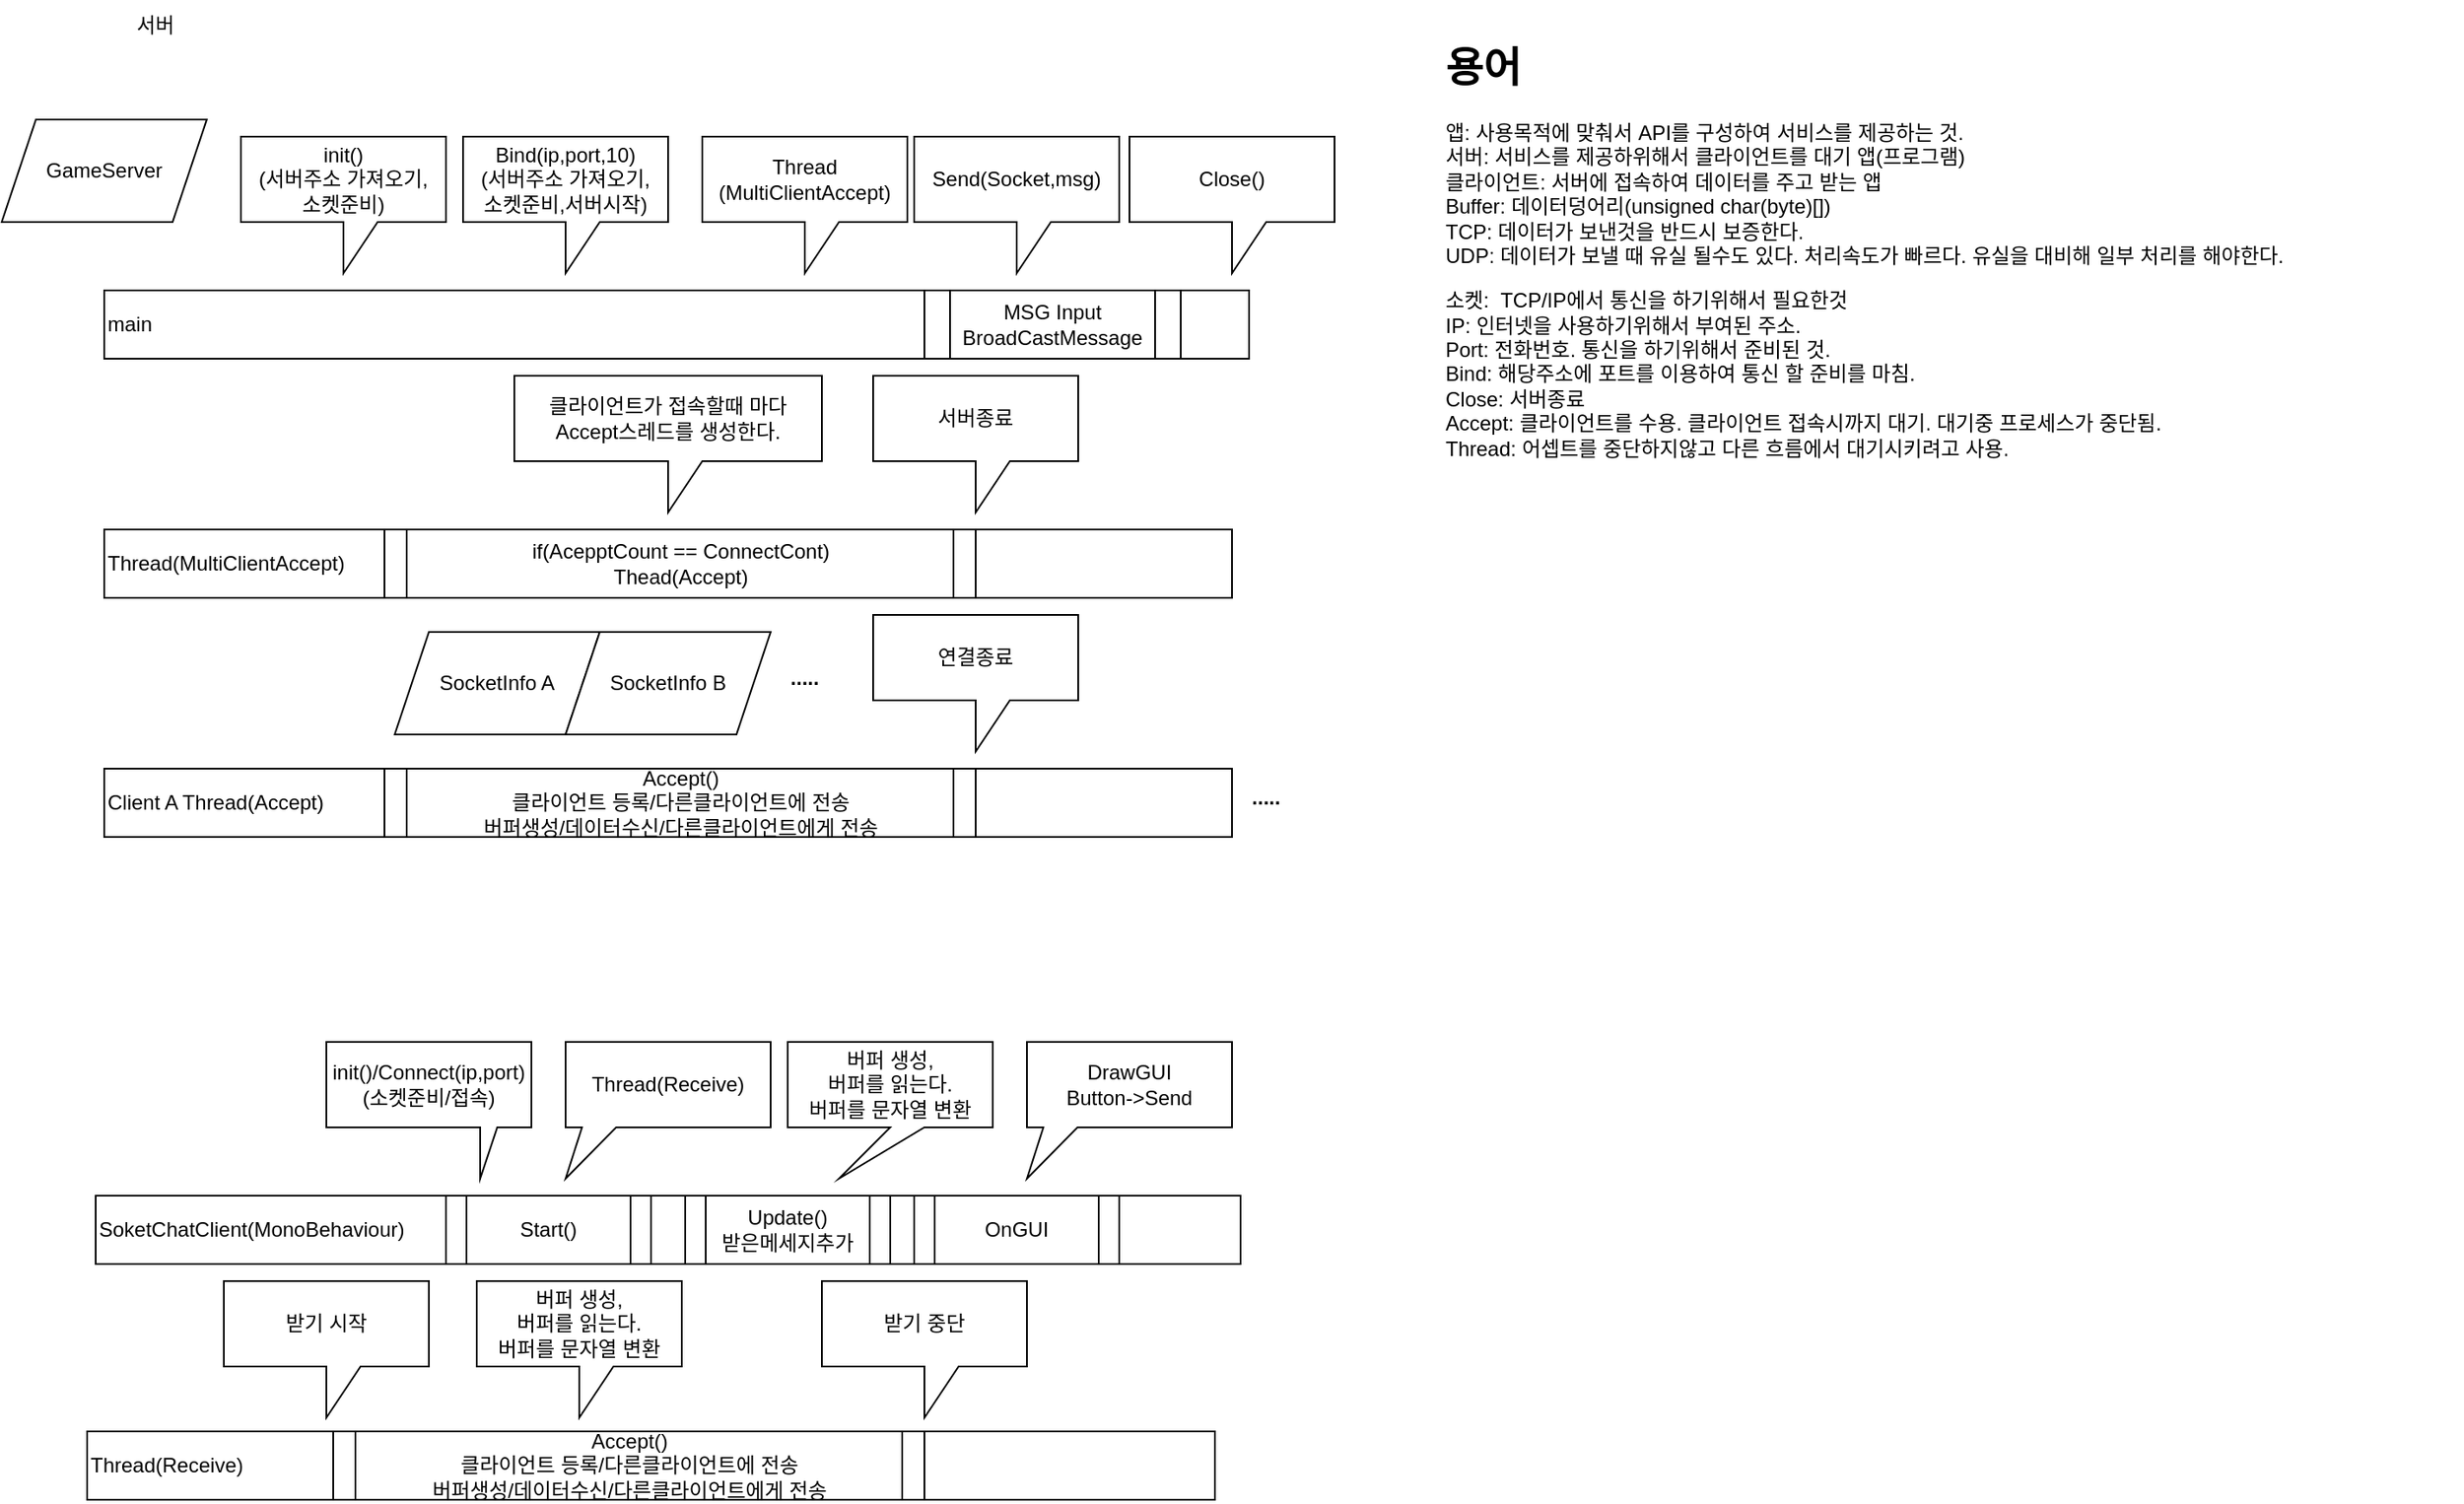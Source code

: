 <mxfile version="15.4.0" type="device"><diagram id="JsTRmYVsoqwD7YUV9fIb" name="Page-1"><mxGraphModel dx="1662" dy="862" grid="1" gridSize="10" guides="1" tooltips="1" connect="1" arrows="1" fold="1" page="1" pageScale="1" pageWidth="827" pageHeight="1169" background="#ffffff" math="0" shadow="0"><root><mxCell id="0"/><mxCell id="1" parent="0"/><mxCell id="A3QNGeQAsIVfZcVgWZHT-2" value="main" style="rounded=0;whiteSpace=wrap;html=1;align=left;" parent="1" vertex="1"><mxGeometry x="130" y="280" width="670" height="40" as="geometry"/></mxCell><mxCell id="Fpe4ZcYZ4wwXrya81vF_-1" value="GameServer" style="shape=parallelogram;perimeter=parallelogramPerimeter;whiteSpace=wrap;html=1;fixedSize=1;" parent="1" vertex="1"><mxGeometry x="70" y="180" width="120" height="60" as="geometry"/></mxCell><mxCell id="Fpe4ZcYZ4wwXrya81vF_-2" value="init()&lt;br&gt;(서버주소 가져오기,&lt;br&gt;소켓준비)" style="shape=callout;whiteSpace=wrap;html=1;perimeter=calloutPerimeter;" parent="1" vertex="1"><mxGeometry x="210" y="190" width="120" height="80" as="geometry"/></mxCell><mxCell id="Fpe4ZcYZ4wwXrya81vF_-3" value="Bind(ip,port,10)&lt;br&gt;(서버주소 가져오기,&lt;br&gt;소켓준비,서버시작)" style="shape=callout;whiteSpace=wrap;html=1;perimeter=calloutPerimeter;" parent="1" vertex="1"><mxGeometry x="340" y="190" width="120" height="80" as="geometry"/></mxCell><mxCell id="Fpe4ZcYZ4wwXrya81vF_-4" value="Thread(MultiClientAccept)" style="rounded=0;whiteSpace=wrap;html=1;align=left;" parent="1" vertex="1"><mxGeometry x="130" y="420" width="660" height="40" as="geometry"/></mxCell><mxCell id="Fpe4ZcYZ4wwXrya81vF_-5" value="&lt;div style=&quot;text-align: left&quot;&gt;&lt;span&gt;Close()&lt;/span&gt;&lt;/div&gt;" style="shape=callout;whiteSpace=wrap;html=1;perimeter=calloutPerimeter;" parent="1" vertex="1"><mxGeometry x="730" y="190" width="120" height="80" as="geometry"/></mxCell><mxCell id="Fpe4ZcYZ4wwXrya81vF_-7" value="MSG Input&lt;br&gt;BroadCastMessage" style="shape=process;whiteSpace=wrap;html=1;backgroundOutline=1;" parent="1" vertex="1"><mxGeometry x="610" y="280" width="150" height="40" as="geometry"/></mxCell><mxCell id="Fpe4ZcYZ4wwXrya81vF_-8" value="&lt;span style=&quot;text-align: left&quot;&gt;Thread&lt;br&gt;(MultiClientAccept)&lt;/span&gt;" style="shape=callout;whiteSpace=wrap;html=1;perimeter=calloutPerimeter;" parent="1" vertex="1"><mxGeometry x="480" y="190" width="120" height="80" as="geometry"/></mxCell><mxCell id="Fpe4ZcYZ4wwXrya81vF_-10" value="if(AcepptCount == ConnectCont)&lt;br&gt;Thead(Accept)" style="shape=process;whiteSpace=wrap;html=1;backgroundOutline=1;size=0.039;" parent="1" vertex="1"><mxGeometry x="294" y="420" width="346" height="40" as="geometry"/></mxCell><mxCell id="Fpe4ZcYZ4wwXrya81vF_-11" value="Client A Thread(&lt;span style=&quot;text-align: center&quot;&gt;Accept&lt;/span&gt;)" style="rounded=0;whiteSpace=wrap;html=1;align=left;" parent="1" vertex="1"><mxGeometry x="130" y="560" width="660" height="40" as="geometry"/></mxCell><mxCell id="Fpe4ZcYZ4wwXrya81vF_-12" value="Accept() &lt;br&gt;클라이언트 등록/다른클라이언트에 전송&lt;br&gt;버퍼생성/데이터수신/다른클라이언트에게 전송" style="shape=process;whiteSpace=wrap;html=1;backgroundOutline=1;size=0.039;" parent="1" vertex="1"><mxGeometry x="294" y="560" width="346" height="40" as="geometry"/></mxCell><mxCell id="Fpe4ZcYZ4wwXrya81vF_-17" value="연결종료" style="shape=callout;whiteSpace=wrap;html=1;perimeter=calloutPerimeter;" parent="1" vertex="1"><mxGeometry x="580" y="470" width="120" height="80" as="geometry"/></mxCell><mxCell id="Fpe4ZcYZ4wwXrya81vF_-20" value="서버종료" style="shape=callout;whiteSpace=wrap;html=1;perimeter=calloutPerimeter;" parent="1" vertex="1"><mxGeometry x="580" y="330" width="120" height="80" as="geometry"/></mxCell><mxCell id="Fpe4ZcYZ4wwXrya81vF_-21" value="클라이언트가 접속할때 마다 Accept스레드를 생성한다." style="shape=callout;whiteSpace=wrap;html=1;perimeter=calloutPerimeter;" parent="1" vertex="1"><mxGeometry x="370" y="330" width="180" height="80" as="geometry"/></mxCell><mxCell id="Fpe4ZcYZ4wwXrya81vF_-22" value="SocketInfo A" style="shape=parallelogram;perimeter=parallelogramPerimeter;whiteSpace=wrap;html=1;fixedSize=1;" parent="1" vertex="1"><mxGeometry x="300" y="480" width="120" height="60" as="geometry"/></mxCell><mxCell id="Fpe4ZcYZ4wwXrya81vF_-23" value="&lt;h1&gt;용어&lt;/h1&gt;&lt;p&gt;앱: 사용목적에 맞춰서 API를 구성하여 서비스를 제공하는 것.&lt;br&gt;서버: 서비스를 제공하위해서 클라이언트를 대기 앱(프로그램)&lt;br&gt;&lt;span&gt;클라이언트: 서버에 접속하여 데이터를 주고 받는 앱&lt;br&gt;&lt;/span&gt;&lt;span&gt;Buffer: 데이터덩어리(unsigned char(byte)[])&lt;br&gt;TCP: 데이터가 보낸것을 반드시 보증한다.&amp;nbsp;&lt;br&gt;UDP: 데이터가 보낼 때 유실 될수도 있다. 처리속도가 빠르다. 유실을 대비해 일부 처리를 해야한다.&lt;/span&gt;&lt;/p&gt;&lt;p&gt;&lt;span&gt;소켓:&amp;nbsp; TCP/IP에서 통신을 하기위해서 필요한것&lt;br&gt;&lt;/span&gt;&lt;span&gt;IP: 인터넷을 사용하기위해서 부여된 주소.&lt;br&gt;&lt;/span&gt;&lt;span&gt;Port: 전화번호. 통신을 하기위해서 준비된 것.&lt;br&gt;&lt;/span&gt;&lt;span&gt;Bind: 해당주소에 포트를 이용하여 통신 할 준비를 마침.&lt;br&gt;&lt;/span&gt;&lt;span&gt;Close: 서버종료&lt;br&gt;&lt;/span&gt;&lt;span&gt;Accept: 클라이언트를 수용. 클라이언트 접속시까지 대기. 대기중 프로세스가 중단됨.&lt;br&gt;&lt;/span&gt;&lt;span&gt;Thread: 어셉트를 중단하지않고 다른 흐름에서 대기시키려고 사용.&lt;/span&gt;&lt;/p&gt;&lt;p&gt;&lt;span&gt;&amp;nbsp;&lt;/span&gt;&lt;/p&gt;&lt;p&gt;&lt;br&gt;&lt;/p&gt;" style="text;html=1;strokeColor=none;fillColor=none;spacing=5;spacingTop=-20;whiteSpace=wrap;overflow=hidden;rounded=0;" parent="1" vertex="1"><mxGeometry x="910" y="130" width="600" height="330" as="geometry"/></mxCell><mxCell id="Fpe4ZcYZ4wwXrya81vF_-24" value="SocketInfo B" style="shape=parallelogram;perimeter=parallelogramPerimeter;whiteSpace=wrap;html=1;fixedSize=1;" parent="1" vertex="1"><mxGeometry x="400" y="480" width="120" height="60" as="geometry"/></mxCell><mxCell id="Fpe4ZcYZ4wwXrya81vF_-25" value="&lt;b&gt;.....&lt;/b&gt;" style="text;html=1;strokeColor=none;fillColor=none;align=center;verticalAlign=middle;whiteSpace=wrap;rounded=0;" parent="1" vertex="1"><mxGeometry x="520" y="492" width="40" height="30" as="geometry"/></mxCell><mxCell id="Fpe4ZcYZ4wwXrya81vF_-26" value="&lt;b&gt;.....&lt;/b&gt;" style="text;html=1;strokeColor=none;fillColor=none;align=center;verticalAlign=middle;whiteSpace=wrap;rounded=0;" parent="1" vertex="1"><mxGeometry x="790" y="562" width="40" height="30" as="geometry"/></mxCell><mxCell id="Fpe4ZcYZ4wwXrya81vF_-28" value="&lt;div style=&quot;text-align: left&quot;&gt;Send(Socket,msg)&lt;/div&gt;" style="shape=callout;whiteSpace=wrap;html=1;perimeter=calloutPerimeter;" parent="1" vertex="1"><mxGeometry x="604" y="190" width="120" height="80" as="geometry"/></mxCell><mxCell id="Fpe4ZcYZ4wwXrya81vF_-29" value="서버" style="text;html=1;strokeColor=none;fillColor=none;align=center;verticalAlign=middle;whiteSpace=wrap;rounded=0;" parent="1" vertex="1"><mxGeometry x="130" y="110" width="60" height="30" as="geometry"/></mxCell><mxCell id="Fpe4ZcYZ4wwXrya81vF_-30" value="SoketChatClient(MonoBehaviour)" style="rounded=0;whiteSpace=wrap;html=1;align=left;" parent="1" vertex="1"><mxGeometry x="125" y="810" width="670" height="40" as="geometry"/></mxCell><mxCell id="Fpe4ZcYZ4wwXrya81vF_-32" value="Start()" style="shape=process;whiteSpace=wrap;html=1;backgroundOutline=1;" parent="1" vertex="1"><mxGeometry x="330" y="810" width="120" height="40" as="geometry"/></mxCell><mxCell id="Fpe4ZcYZ4wwXrya81vF_-33" value="Update()&lt;br&gt;받은메세지추가" style="shape=process;whiteSpace=wrap;html=1;backgroundOutline=1;" parent="1" vertex="1"><mxGeometry x="470" y="810" width="120" height="40" as="geometry"/></mxCell><mxCell id="Fpe4ZcYZ4wwXrya81vF_-34" value="OnGUI" style="shape=process;whiteSpace=wrap;html=1;backgroundOutline=1;" parent="1" vertex="1"><mxGeometry x="604" y="810" width="120" height="40" as="geometry"/></mxCell><mxCell id="Fpe4ZcYZ4wwXrya81vF_-35" value="init()/Connect(ip,port)&lt;br&gt;(소켓준비/접속)" style="shape=callout;whiteSpace=wrap;html=1;perimeter=calloutPerimeter;base=10;size=30;position=0.75;position2=0.75;" parent="1" vertex="1"><mxGeometry x="260" y="720" width="120" height="80" as="geometry"/></mxCell><mxCell id="Fpe4ZcYZ4wwXrya81vF_-36" value="Thread(Receive)" style="shape=callout;whiteSpace=wrap;html=1;perimeter=calloutPerimeter;position2=0;size=30;position=0.08;base=20;" parent="1" vertex="1"><mxGeometry x="400" y="720" width="120" height="80" as="geometry"/></mxCell><mxCell id="Fpe4ZcYZ4wwXrya81vF_-37" value="DrawGUI&lt;br&gt;Button-&amp;gt;Send" style="shape=callout;whiteSpace=wrap;html=1;perimeter=calloutPerimeter;position2=0;size=30;position=0.08;base=20;" parent="1" vertex="1"><mxGeometry x="670" y="720" width="120" height="80" as="geometry"/></mxCell><mxCell id="Fpe4ZcYZ4wwXrya81vF_-40" value="&lt;span style=&quot;text-align: center&quot;&gt;Thread(Receive)&lt;/span&gt;" style="rounded=0;whiteSpace=wrap;html=1;align=left;" parent="1" vertex="1"><mxGeometry x="120" y="948" width="660" height="40" as="geometry"/></mxCell><mxCell id="Fpe4ZcYZ4wwXrya81vF_-41" value="Accept() &lt;br&gt;클라이언트 등록/다른클라이언트에 전송&lt;br&gt;버퍼생성/데이터수신/다른클라이언트에게 전송" style="shape=process;whiteSpace=wrap;html=1;backgroundOutline=1;size=0.039;" parent="1" vertex="1"><mxGeometry x="264" y="948" width="346" height="40" as="geometry"/></mxCell><mxCell id="Fpe4ZcYZ4wwXrya81vF_-42" value="받기 중단" style="shape=callout;whiteSpace=wrap;html=1;perimeter=calloutPerimeter;" parent="1" vertex="1"><mxGeometry x="550" y="860" width="120" height="80" as="geometry"/></mxCell><mxCell id="Fpe4ZcYZ4wwXrya81vF_-43" value="받기 시작" style="shape=callout;whiteSpace=wrap;html=1;perimeter=calloutPerimeter;" parent="1" vertex="1"><mxGeometry x="200" y="860" width="120" height="80" as="geometry"/></mxCell><mxCell id="Fpe4ZcYZ4wwXrya81vF_-44" value="버퍼 생성,&lt;br&gt;버퍼를 읽는다.&lt;br&gt;버퍼를 문자열 변환" style="shape=callout;whiteSpace=wrap;html=1;perimeter=calloutPerimeter;" parent="1" vertex="1"><mxGeometry x="348" y="860" width="120" height="80" as="geometry"/></mxCell><mxCell id="Fpe4ZcYZ4wwXrya81vF_-45" value="버퍼 생성,&lt;br&gt;버퍼를 읽는다.&lt;br&gt;버퍼를 문자열 변환" style="shape=callout;whiteSpace=wrap;html=1;perimeter=calloutPerimeter;position2=0.25;" parent="1" vertex="1"><mxGeometry x="530" y="720" width="120" height="80" as="geometry"/></mxCell></root></mxGraphModel></diagram></mxfile>